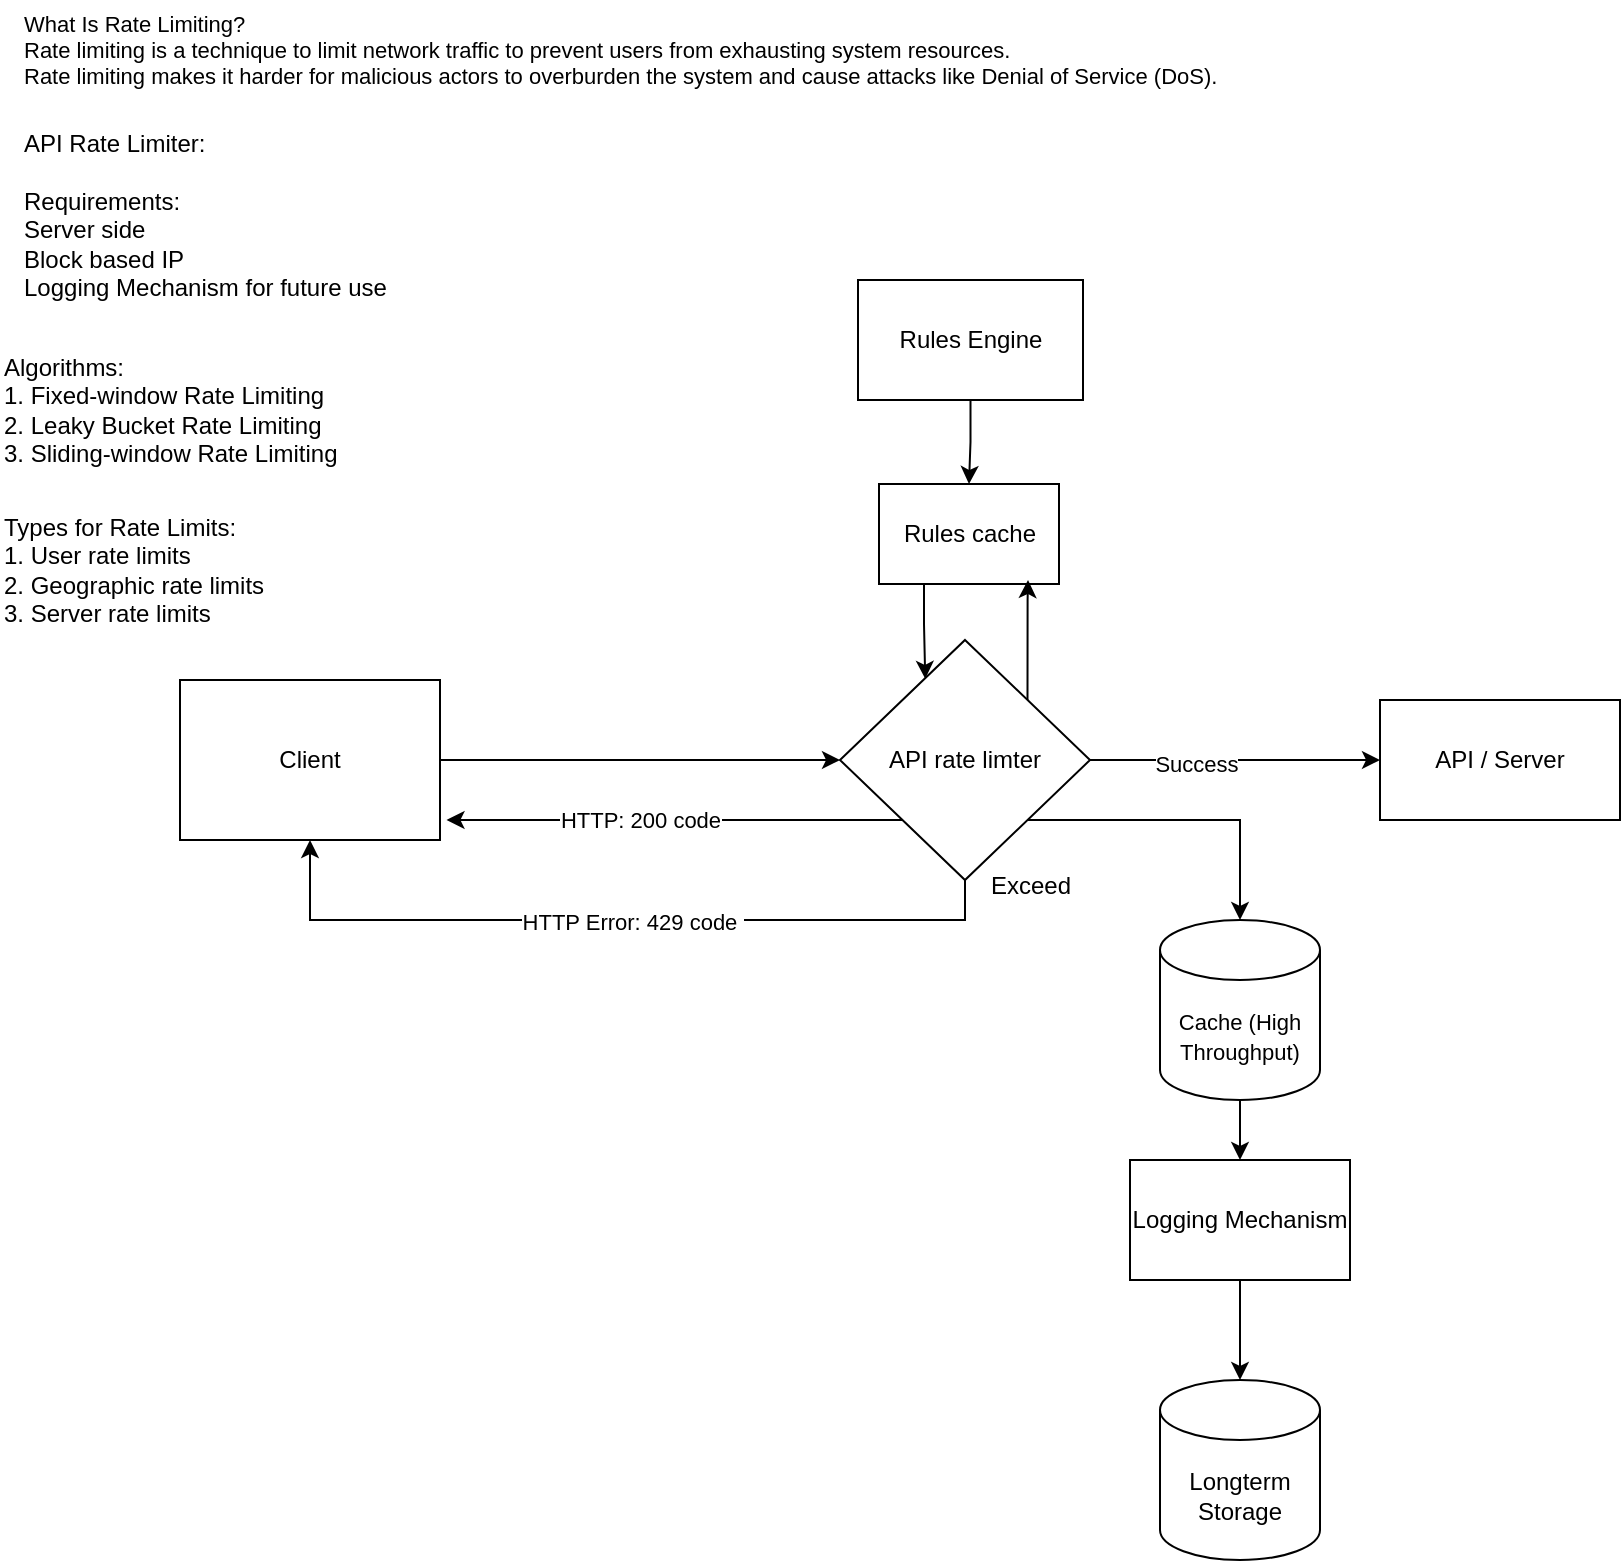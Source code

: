 <mxfile>
    <diagram id="mXktcKvHkEfpOfKeUJ-Y" name="Page-1">
        <mxGraphModel dx="3768" dy="1756" grid="1" gridSize="10" guides="1" tooltips="1" connect="1" arrows="1" fold="1" page="1" pageScale="1" pageWidth="850" pageHeight="1100" math="0" shadow="0">
            <root>
                <mxCell id="0"/>
                <mxCell id="1" parent="0"/>
                <mxCell id="2" style="edgeStyle=orthogonalEdgeStyle;rounded=0;orthogonalLoop=1;jettySize=auto;html=1;entryX=0;entryY=0.5;entryDx=0;entryDy=0;" edge="1" parent="1" source="3" target="8">
                    <mxGeometry relative="1" as="geometry"/>
                </mxCell>
                <mxCell id="3" value="Client" style="rounded=0;whiteSpace=wrap;html=1;" vertex="1" parent="1">
                    <mxGeometry x="-2450" y="-740" width="130" height="80" as="geometry"/>
                </mxCell>
                <mxCell id="4" style="edgeStyle=orthogonalEdgeStyle;rounded=0;orthogonalLoop=1;jettySize=auto;html=1;entryX=0.5;entryY=1;entryDx=0;entryDy=0;" edge="1" parent="1" source="8" target="3">
                    <mxGeometry relative="1" as="geometry">
                        <Array as="points">
                            <mxPoint x="-2057" y="-620"/>
                            <mxPoint x="-2385" y="-620"/>
                        </Array>
                    </mxGeometry>
                </mxCell>
                <mxCell id="5" value="HTTP Error: 429 code&amp;nbsp;" style="edgeLabel;html=1;align=center;verticalAlign=middle;resizable=0;points=[];" vertex="1" connectable="0" parent="4">
                    <mxGeometry x="-0.035" y="1" relative="1" as="geometry">
                        <mxPoint as="offset"/>
                    </mxGeometry>
                </mxCell>
                <mxCell id="6" style="edgeStyle=orthogonalEdgeStyle;rounded=0;orthogonalLoop=1;jettySize=auto;html=1;entryX=0;entryY=0.5;entryDx=0;entryDy=0;" edge="1" parent="1" source="8" target="11">
                    <mxGeometry relative="1" as="geometry"/>
                </mxCell>
                <mxCell id="7" value="Success" style="edgeLabel;html=1;align=center;verticalAlign=middle;resizable=0;points=[];" vertex="1" connectable="0" parent="6">
                    <mxGeometry x="-0.269" y="-1" relative="1" as="geometry">
                        <mxPoint y="1" as="offset"/>
                    </mxGeometry>
                </mxCell>
                <mxCell id="8" value="API rate limter" style="rhombus;whiteSpace=wrap;html=1;" vertex="1" parent="1">
                    <mxGeometry x="-2120" y="-760" width="125" height="120" as="geometry"/>
                </mxCell>
                <mxCell id="9" style="edgeStyle=orthogonalEdgeStyle;rounded=0;orthogonalLoop=1;jettySize=auto;html=1;entryX=0.5;entryY=0;entryDx=0;entryDy=0;" edge="1" parent="1" source="10" target="15">
                    <mxGeometry relative="1" as="geometry"/>
                </mxCell>
                <mxCell id="10" value="Rules Engine" style="rounded=0;whiteSpace=wrap;html=1;" vertex="1" parent="1">
                    <mxGeometry x="-2111" y="-940" width="112.5" height="60" as="geometry"/>
                </mxCell>
                <mxCell id="11" value="API / Server" style="rounded=0;whiteSpace=wrap;html=1;" vertex="1" parent="1">
                    <mxGeometry x="-1850" y="-730" width="120" height="60" as="geometry"/>
                </mxCell>
                <mxCell id="12" style="edgeStyle=orthogonalEdgeStyle;rounded=0;orthogonalLoop=1;jettySize=auto;html=1;exitX=0;exitY=1;exitDx=0;exitDy=0;entryX=1.025;entryY=0.875;entryDx=0;entryDy=0;entryPerimeter=0;" edge="1" parent="1" source="8" target="3">
                    <mxGeometry relative="1" as="geometry">
                        <Array as="points">
                            <mxPoint x="-2200" y="-670"/>
                            <mxPoint x="-2200" y="-670"/>
                        </Array>
                    </mxGeometry>
                </mxCell>
                <mxCell id="13" value="HTTP: 200 code" style="edgeLabel;html=1;align=center;verticalAlign=middle;resizable=0;points=[];" vertex="1" connectable="0" parent="12">
                    <mxGeometry x="0.222" y="2" relative="1" as="geometry">
                        <mxPoint x="8" y="-2" as="offset"/>
                    </mxGeometry>
                </mxCell>
                <mxCell id="14" value="Exceed" style="text;html=1;align=center;verticalAlign=middle;resizable=0;points=[];autosize=1;strokeColor=none;fillColor=none;" vertex="1" parent="1">
                    <mxGeometry x="-2055" y="-652" width="60" height="30" as="geometry"/>
                </mxCell>
                <mxCell id="15" value="Rules cache" style="rounded=0;whiteSpace=wrap;html=1;" vertex="1" parent="1">
                    <mxGeometry x="-2100.5" y="-838" width="90" height="50" as="geometry"/>
                </mxCell>
                <mxCell id="16" style="edgeStyle=orthogonalEdgeStyle;rounded=0;orthogonalLoop=1;jettySize=auto;html=1;exitX=0.25;exitY=1;exitDx=0;exitDy=0;entryX=0.341;entryY=0.162;entryDx=0;entryDy=0;entryPerimeter=0;" edge="1" parent="1" source="15" target="8">
                    <mxGeometry relative="1" as="geometry"/>
                </mxCell>
                <mxCell id="17" style="edgeStyle=orthogonalEdgeStyle;rounded=0;orthogonalLoop=1;jettySize=auto;html=1;exitX=1;exitY=0;exitDx=0;exitDy=0;" edge="1" parent="1" source="8">
                    <mxGeometry relative="1" as="geometry">
                        <mxPoint x="-2026" y="-790" as="targetPoint"/>
                    </mxGeometry>
                </mxCell>
                <mxCell id="18" style="edgeStyle=orthogonalEdgeStyle;rounded=0;orthogonalLoop=1;jettySize=auto;html=1;entryX=0.5;entryY=0;entryDx=0;entryDy=0;" edge="1" parent="1" source="19" target="21">
                    <mxGeometry relative="1" as="geometry"/>
                </mxCell>
                <mxCell id="19" value="&lt;font style=&quot;font-size: 11px;&quot;&gt;Cache (High Throughput)&lt;/font&gt;" style="shape=cylinder3;whiteSpace=wrap;html=1;boundedLbl=1;backgroundOutline=1;size=15;" vertex="1" parent="1">
                    <mxGeometry x="-1960" y="-620" width="80" height="90" as="geometry"/>
                </mxCell>
                <mxCell id="20" style="edgeStyle=orthogonalEdgeStyle;rounded=0;orthogonalLoop=1;jettySize=auto;html=1;exitX=1;exitY=1;exitDx=0;exitDy=0;entryX=0.5;entryY=0;entryDx=0;entryDy=0;entryPerimeter=0;" edge="1" parent="1" source="8" target="19">
                    <mxGeometry relative="1" as="geometry"/>
                </mxCell>
                <mxCell id="21" value="Logging Mechanism" style="rounded=0;whiteSpace=wrap;html=1;" vertex="1" parent="1">
                    <mxGeometry x="-1975" y="-500" width="110" height="60" as="geometry"/>
                </mxCell>
                <mxCell id="22" value="Longterm Storage" style="shape=cylinder3;whiteSpace=wrap;html=1;boundedLbl=1;backgroundOutline=1;size=15;" vertex="1" parent="1">
                    <mxGeometry x="-1960" y="-390" width="80" height="90" as="geometry"/>
                </mxCell>
                <mxCell id="23" style="edgeStyle=orthogonalEdgeStyle;rounded=0;orthogonalLoop=1;jettySize=auto;html=1;exitX=0.5;exitY=1;exitDx=0;exitDy=0;entryX=0.5;entryY=0;entryDx=0;entryDy=0;entryPerimeter=0;" edge="1" parent="1" source="21" target="22">
                    <mxGeometry relative="1" as="geometry"/>
                </mxCell>
                <mxCell id="24" value="API Rate Limiter:&lt;br&gt;&lt;br&gt;&lt;div style=&quot;&quot;&gt;Requirements:&lt;/div&gt;&lt;div style=&quot;&quot;&gt;Server side&lt;/div&gt;&lt;div style=&quot;&quot;&gt;Block based IP&lt;/div&gt;&lt;div style=&quot;&quot;&gt;Logging Mechanism for future use&lt;/div&gt;&lt;div style=&quot;&quot;&gt;&lt;br&gt;&lt;/div&gt;" style="text;html=1;align=left;verticalAlign=middle;resizable=0;points=[];autosize=1;strokeColor=none;fillColor=none;" vertex="1" parent="1">
                    <mxGeometry x="-2530" y="-1020" width="200" height="110" as="geometry"/>
                </mxCell>
                <mxCell id="25" value="Algorithms:&lt;br&gt;1.&amp;nbsp;Fixed-window Rate Limiting&lt;br&gt;2. Leaky Bucket Rate Limiting&lt;br&gt;3. Sliding-window Rate Limiting" style="text;html=1;align=left;verticalAlign=middle;resizable=0;points=[];autosize=1;strokeColor=none;fillColor=none;" vertex="1" parent="1">
                    <mxGeometry x="-2540" y="-910" width="190" height="70" as="geometry"/>
                </mxCell>
                <mxCell id="26" value="What Is Rate Limiting? &lt;br&gt;Rate limiting is a technique to limit network traffic to prevent users from exhausting system resources. &lt;br&gt;Rate limiting makes it harder for malicious actors to overburden the system and cause attacks like Denial of Service (DoS)." style="text;html=1;align=left;verticalAlign=middle;resizable=0;points=[];autosize=1;strokeColor=none;fillColor=none;fontSize=11;" vertex="1" parent="1">
                    <mxGeometry x="-2530" y="-1080" width="620" height="50" as="geometry"/>
                </mxCell>
                <mxCell id="27" value="Types for Rate Limits:&lt;br&gt;1.&amp;nbsp;User rate limits&lt;br&gt;2.&amp;nbsp;Geographic rate limits&lt;br&gt;3. Server rate limits" style="text;html=1;align=left;verticalAlign=middle;resizable=0;points=[];autosize=1;strokeColor=none;fillColor=none;" vertex="1" parent="1">
                    <mxGeometry x="-2540" y="-830" width="150" height="70" as="geometry"/>
                </mxCell>
            </root>
        </mxGraphModel>
    </diagram>
</mxfile>